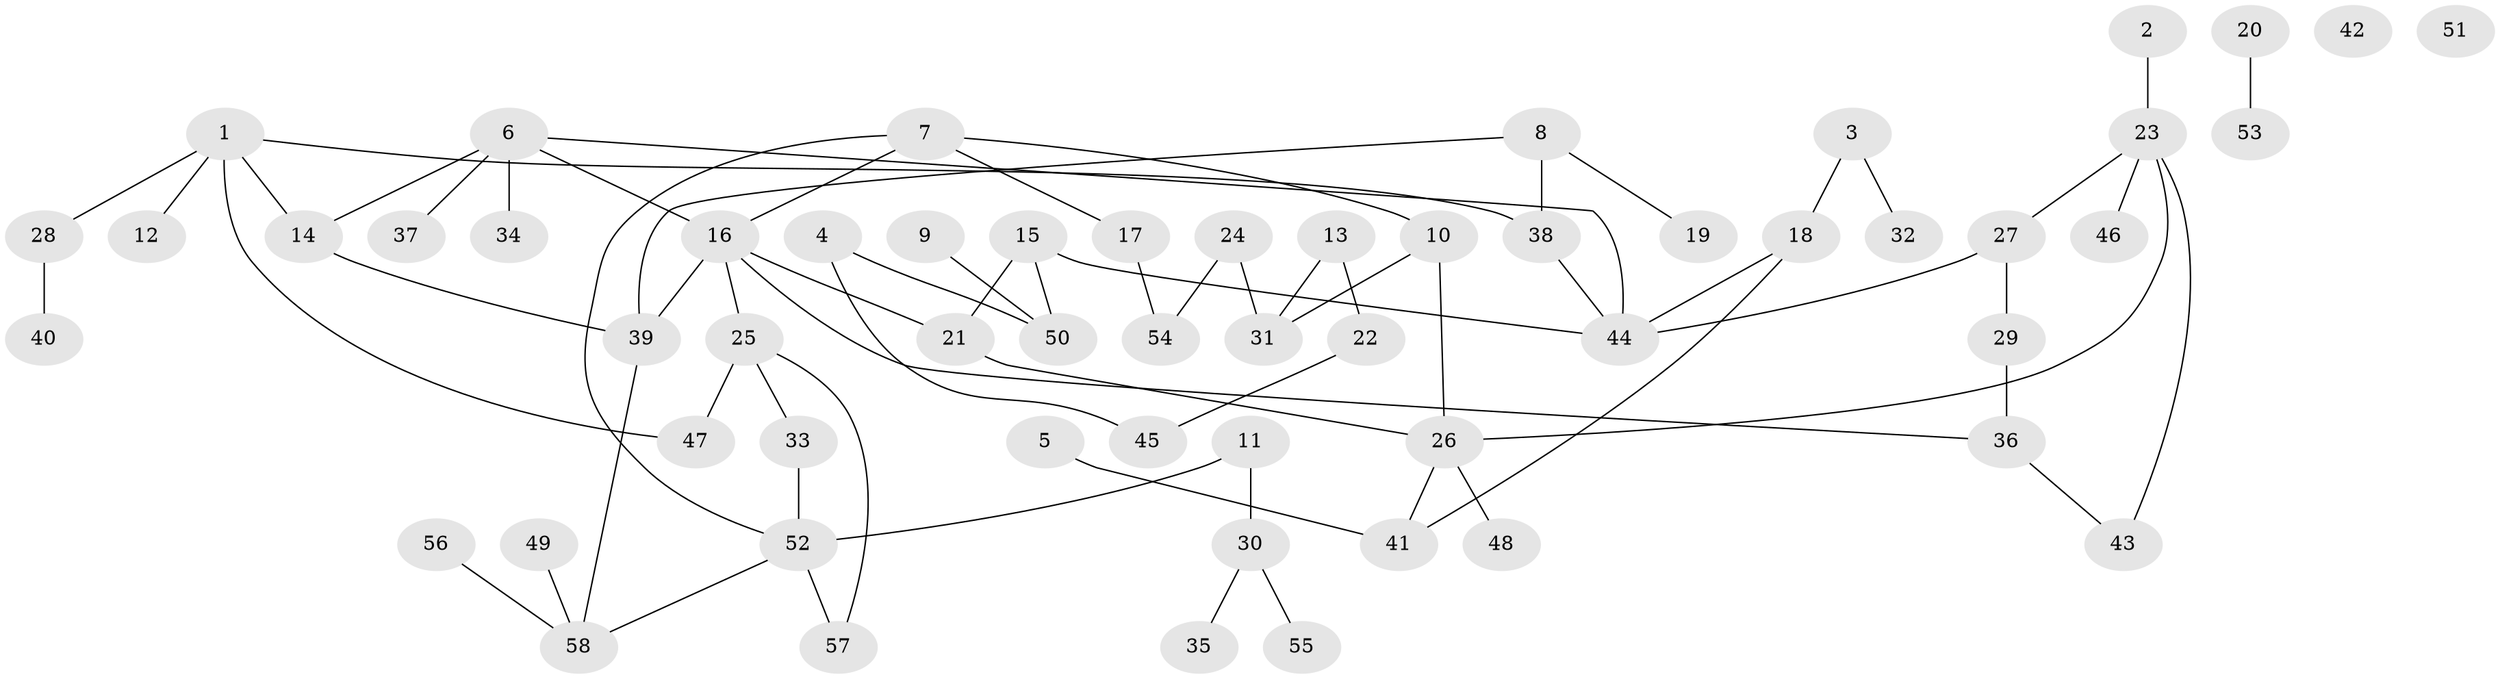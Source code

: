 // Generated by graph-tools (version 1.1) at 2025/49/03/09/25 03:49:07]
// undirected, 58 vertices, 69 edges
graph export_dot {
graph [start="1"]
  node [color=gray90,style=filled];
  1;
  2;
  3;
  4;
  5;
  6;
  7;
  8;
  9;
  10;
  11;
  12;
  13;
  14;
  15;
  16;
  17;
  18;
  19;
  20;
  21;
  22;
  23;
  24;
  25;
  26;
  27;
  28;
  29;
  30;
  31;
  32;
  33;
  34;
  35;
  36;
  37;
  38;
  39;
  40;
  41;
  42;
  43;
  44;
  45;
  46;
  47;
  48;
  49;
  50;
  51;
  52;
  53;
  54;
  55;
  56;
  57;
  58;
  1 -- 12;
  1 -- 14;
  1 -- 28;
  1 -- 38;
  1 -- 47;
  2 -- 23;
  3 -- 18;
  3 -- 32;
  4 -- 45;
  4 -- 50;
  5 -- 41;
  6 -- 14;
  6 -- 16;
  6 -- 34;
  6 -- 37;
  6 -- 44;
  7 -- 10;
  7 -- 16;
  7 -- 17;
  7 -- 52;
  8 -- 19;
  8 -- 38;
  8 -- 39;
  9 -- 50;
  10 -- 26;
  10 -- 31;
  11 -- 30;
  11 -- 52;
  13 -- 22;
  13 -- 31;
  14 -- 39;
  15 -- 21;
  15 -- 44;
  15 -- 50;
  16 -- 21;
  16 -- 25;
  16 -- 36;
  16 -- 39;
  17 -- 54;
  18 -- 41;
  18 -- 44;
  20 -- 53;
  21 -- 26;
  22 -- 45;
  23 -- 26;
  23 -- 27;
  23 -- 43;
  23 -- 46;
  24 -- 31;
  24 -- 54;
  25 -- 33;
  25 -- 47;
  25 -- 57;
  26 -- 41;
  26 -- 48;
  27 -- 29;
  27 -- 44;
  28 -- 40;
  29 -- 36;
  30 -- 35;
  30 -- 55;
  33 -- 52;
  36 -- 43;
  38 -- 44;
  39 -- 58;
  49 -- 58;
  52 -- 57;
  52 -- 58;
  56 -- 58;
}
